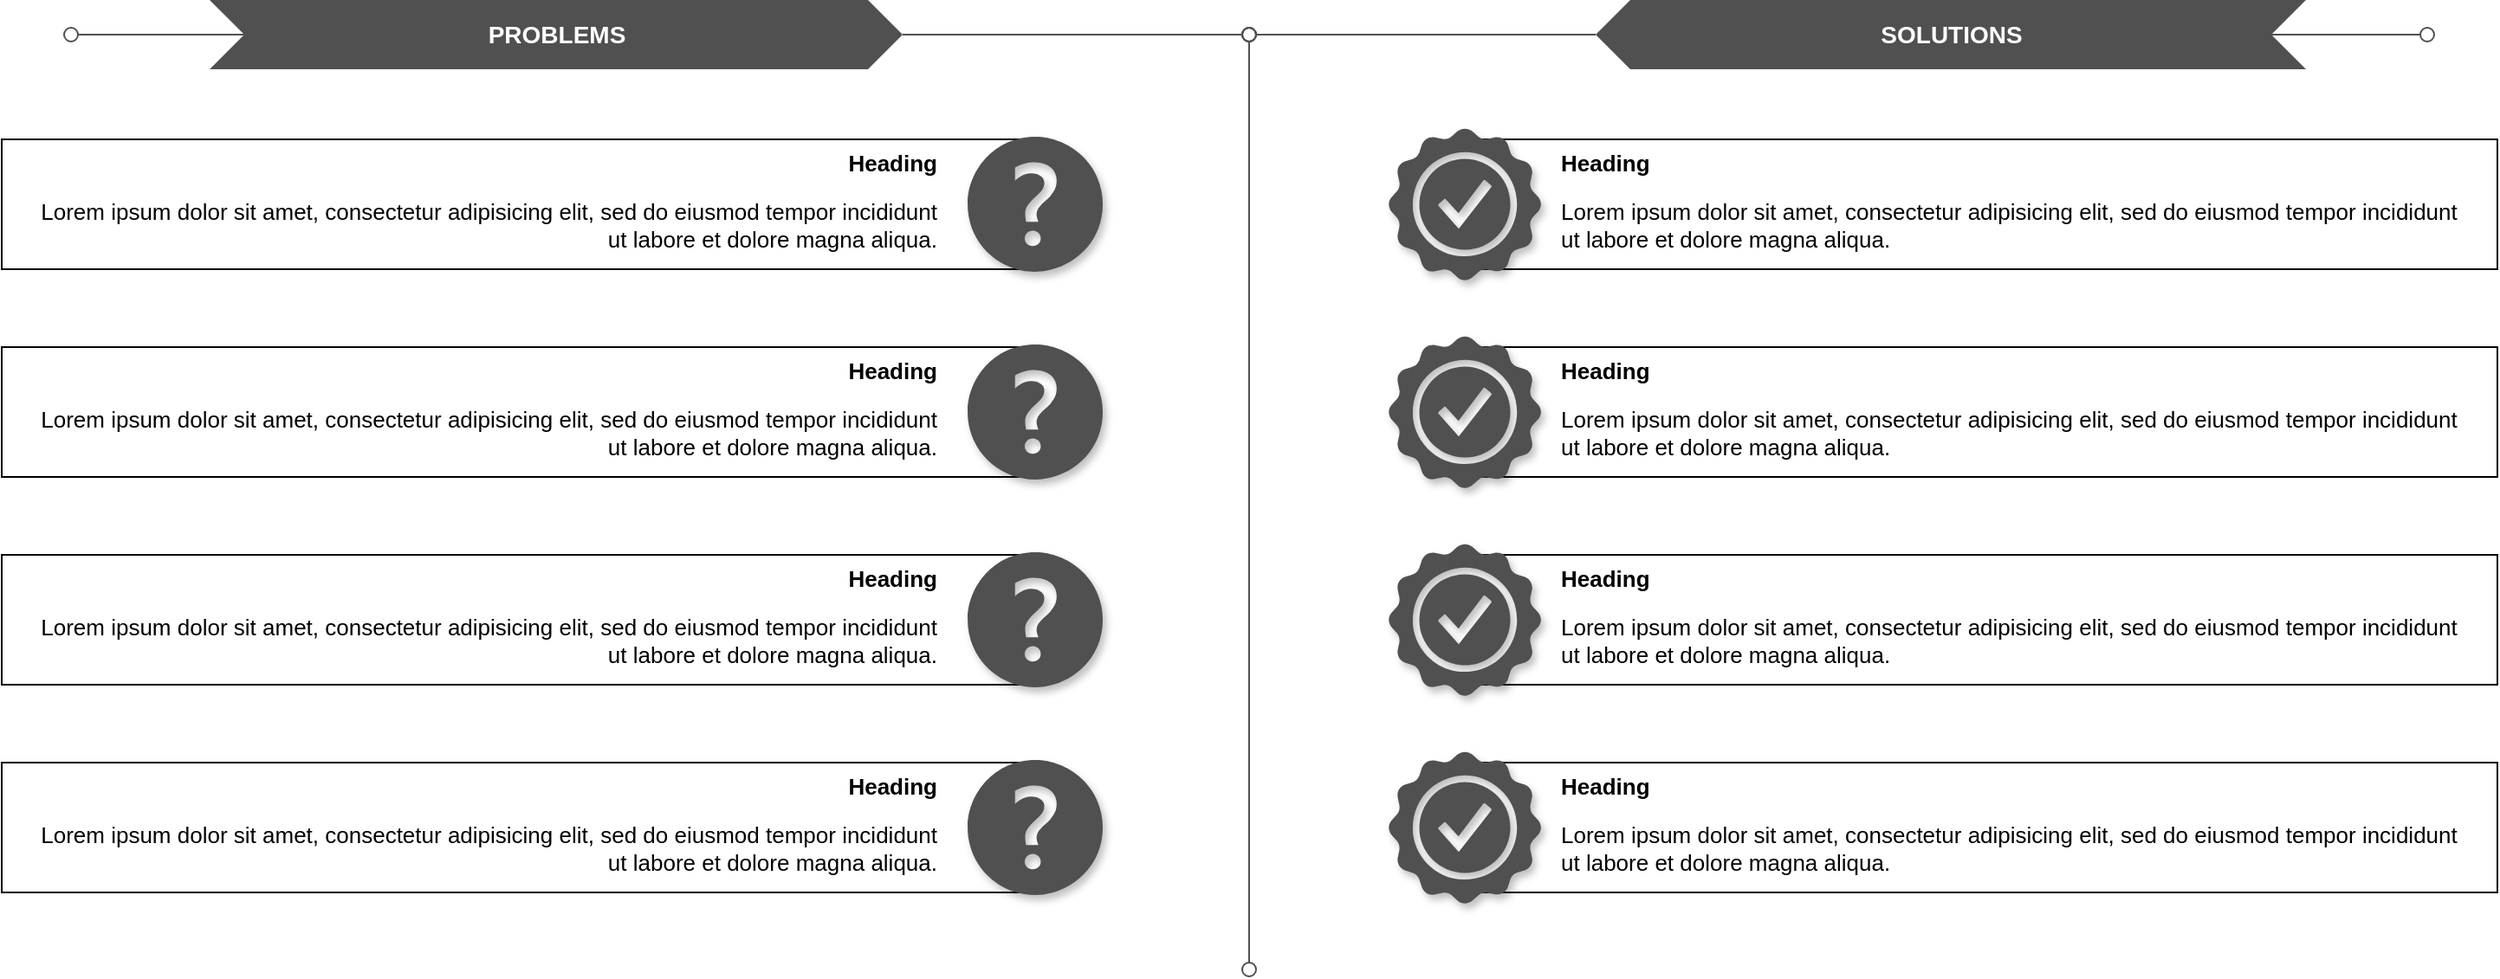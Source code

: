 <mxfile version="21.6.9" type="device">
  <diagram id="xTSzF1Y8C1FBbSL_Nn3y" name="infographic template">
    <mxGraphModel dx="2745" dy="1232" grid="1" gridSize="10" guides="1" tooltips="1" connect="1" arrows="1" fold="1" page="0" pageScale="1" pageWidth="827" pageHeight="1169" math="0" shadow="0">
      <root>
        <mxCell id="0" />
        <mxCell id="1" parent="0" />
        <mxCell id="-Qo6ny7VMxzwra4Ndyv7-15" value="" style="endArrow=oval;html=1;rounded=0;fontSize=12;startSize=8;endSize=8;curved=1;startArrow=oval;startFill=0;endFill=0;strokeColor=#505050;" parent="1" target="-Qo6ny7VMxzwra4Ndyv7-49" edge="1">
          <mxGeometry width="50" height="50" relative="1" as="geometry">
            <mxPoint x="120" y="440" as="sourcePoint" />
            <mxPoint x="120" y="-40" as="targetPoint" />
          </mxGeometry>
        </mxCell>
        <mxCell id="-Qo6ny7VMxzwra4Ndyv7-16" value="" style="group" parent="1" vertex="1" connectable="0">
          <mxGeometry x="200" y="-46.5" width="640.5" height="89" as="geometry" />
        </mxCell>
        <mxCell id="-Qo6ny7VMxzwra4Ndyv7-9" value="" style="shape=partialRectangle;whiteSpace=wrap;html=1;bottom=1;right=1;left=1;top=0;fillColor=default;routingCenterX=-0.5;fontSize=16;rotation=-90;shadow=0;" parent="-Qo6ny7VMxzwra4Ndyv7-16" vertex="1">
          <mxGeometry x="305" y="-253.5" width="75" height="596" as="geometry" />
        </mxCell>
        <mxCell id="-Qo6ny7VMxzwra4Ndyv7-5" value="" style="pointerEvents=1;shadow=1;dashed=0;html=1;strokeColor=none;fillColor=#505050;labelPosition=center;verticalLabelPosition=bottom;verticalAlign=top;outlineConnect=0;align=center;shape=mxgraph.office.concepts.best_practices;fontSize=16;aspect=fixed;" parent="-Qo6ny7VMxzwra4Ndyv7-16" vertex="1">
          <mxGeometry width="89" height="89" as="geometry" />
        </mxCell>
        <mxCell id="-Qo6ny7VMxzwra4Ndyv7-14" value="&lt;h1 style=&quot;font-size: 13px;&quot;&gt;Heading&lt;/h1&gt;&lt;p style=&quot;font-size: 13px;&quot;&gt;Lorem ipsum dolor sit amet, consectetur adipisicing elit, sed do eiusmod tempor incididunt ut labore et dolore magna aliqua.&lt;/p&gt;" style="text;html=1;strokeColor=none;fillColor=none;spacing=5;spacingTop=-20;whiteSpace=wrap;overflow=hidden;rounded=0;fontSize=13;align=left;" parent="-Qo6ny7VMxzwra4Ndyv7-16" vertex="1">
          <mxGeometry x="95" y="14.5" width="532" height="60" as="geometry" />
        </mxCell>
        <mxCell id="-Qo6ny7VMxzwra4Ndyv7-17" value="" style="group" parent="1" vertex="1" connectable="0">
          <mxGeometry x="-600" y="-41" width="635.5" height="78" as="geometry" />
        </mxCell>
        <mxCell id="-Qo6ny7VMxzwra4Ndyv7-10" value="" style="shape=partialRectangle;whiteSpace=wrap;html=1;bottom=1;right=1;left=1;top=0;fillColor=default;routingCenterX=-0.5;fontSize=16;rotation=90;shadow=0;" parent="-Qo6ny7VMxzwra4Ndyv7-17" vertex="1">
          <mxGeometry x="260.5" y="-259" width="75" height="596" as="geometry" />
        </mxCell>
        <mxCell id="-Qo6ny7VMxzwra4Ndyv7-6" value="" style="sketch=0;pointerEvents=1;shadow=1;dashed=0;html=1;strokeColor=none;fillColor=#505050;labelPosition=center;verticalLabelPosition=bottom;verticalAlign=top;outlineConnect=0;align=center;shape=mxgraph.office.concepts.help;fontSize=16;aspect=fixed;" parent="-Qo6ny7VMxzwra4Ndyv7-17" vertex="1">
          <mxGeometry x="557.5" width="78" height="78" as="geometry" />
        </mxCell>
        <mxCell id="-Qo6ny7VMxzwra4Ndyv7-13" value="&lt;h1 style=&quot;font-size: 13px;&quot;&gt;Heading&lt;/h1&gt;&lt;p style=&quot;font-size: 13px;&quot;&gt;Lorem ipsum dolor sit amet, consectetur adipisicing elit, sed do eiusmod tempor incididunt ut labore et dolore magna aliqua.&lt;/p&gt;" style="text;html=1;strokeColor=none;fillColor=none;spacing=5;spacingTop=-20;whiteSpace=wrap;overflow=hidden;rounded=0;fontSize=13;align=right;" parent="-Qo6ny7VMxzwra4Ndyv7-17" vertex="1">
          <mxGeometry x="12.5" y="9" width="532" height="60" as="geometry" />
        </mxCell>
        <mxCell id="-Qo6ny7VMxzwra4Ndyv7-18" value="" style="group" parent="1" vertex="1" connectable="0">
          <mxGeometry x="200" y="73.5" width="640.5" height="89" as="geometry" />
        </mxCell>
        <mxCell id="-Qo6ny7VMxzwra4Ndyv7-19" value="" style="shape=partialRectangle;whiteSpace=wrap;html=1;bottom=1;right=1;left=1;top=0;fillColor=default;routingCenterX=-0.5;fontSize=16;rotation=-90;shadow=0;" parent="-Qo6ny7VMxzwra4Ndyv7-18" vertex="1">
          <mxGeometry x="305" y="-253.5" width="75" height="596" as="geometry" />
        </mxCell>
        <mxCell id="-Qo6ny7VMxzwra4Ndyv7-20" value="" style="pointerEvents=1;shadow=1;dashed=0;html=1;strokeColor=none;fillColor=#505050;labelPosition=center;verticalLabelPosition=bottom;verticalAlign=top;outlineConnect=0;align=center;shape=mxgraph.office.concepts.best_practices;fontSize=16;aspect=fixed;" parent="-Qo6ny7VMxzwra4Ndyv7-18" vertex="1">
          <mxGeometry width="89" height="89" as="geometry" />
        </mxCell>
        <mxCell id="-Qo6ny7VMxzwra4Ndyv7-21" value="&lt;h1 style=&quot;font-size: 13px;&quot;&gt;Heading&lt;/h1&gt;&lt;p style=&quot;font-size: 13px;&quot;&gt;Lorem ipsum dolor sit amet, consectetur adipisicing elit, sed do eiusmod tempor incididunt ut labore et dolore magna aliqua.&lt;/p&gt;" style="text;html=1;strokeColor=none;fillColor=none;spacing=5;spacingTop=-20;whiteSpace=wrap;overflow=hidden;rounded=0;fontSize=13;align=left;" parent="-Qo6ny7VMxzwra4Ndyv7-18" vertex="1">
          <mxGeometry x="95" y="14.5" width="532" height="60" as="geometry" />
        </mxCell>
        <mxCell id="-Qo6ny7VMxzwra4Ndyv7-22" value="" style="group" parent="1" vertex="1" connectable="0">
          <mxGeometry x="200" y="193.5" width="640.5" height="89" as="geometry" />
        </mxCell>
        <mxCell id="-Qo6ny7VMxzwra4Ndyv7-23" value="" style="shape=partialRectangle;whiteSpace=wrap;html=1;bottom=1;right=1;left=1;top=0;fillColor=default;routingCenterX=-0.5;fontSize=16;rotation=-90;shadow=0;" parent="-Qo6ny7VMxzwra4Ndyv7-22" vertex="1">
          <mxGeometry x="305" y="-253.5" width="75" height="596" as="geometry" />
        </mxCell>
        <mxCell id="-Qo6ny7VMxzwra4Ndyv7-24" value="" style="pointerEvents=1;shadow=1;dashed=0;html=1;strokeColor=none;fillColor=#505050;labelPosition=center;verticalLabelPosition=bottom;verticalAlign=top;outlineConnect=0;align=center;shape=mxgraph.office.concepts.best_practices;fontSize=16;aspect=fixed;" parent="-Qo6ny7VMxzwra4Ndyv7-22" vertex="1">
          <mxGeometry width="89" height="89" as="geometry" />
        </mxCell>
        <mxCell id="-Qo6ny7VMxzwra4Ndyv7-25" value="&lt;h1 style=&quot;font-size: 13px;&quot;&gt;Heading&lt;/h1&gt;&lt;p style=&quot;font-size: 13px;&quot;&gt;Lorem ipsum dolor sit amet, consectetur adipisicing elit, sed do eiusmod tempor incididunt ut labore et dolore magna aliqua.&lt;/p&gt;" style="text;html=1;strokeColor=none;fillColor=none;spacing=5;spacingTop=-20;whiteSpace=wrap;overflow=hidden;rounded=0;fontSize=13;align=left;" parent="-Qo6ny7VMxzwra4Ndyv7-22" vertex="1">
          <mxGeometry x="95" y="14.5" width="532" height="60" as="geometry" />
        </mxCell>
        <mxCell id="-Qo6ny7VMxzwra4Ndyv7-26" value="" style="group" parent="1" vertex="1" connectable="0">
          <mxGeometry x="200" y="313.5" width="640.5" height="89" as="geometry" />
        </mxCell>
        <mxCell id="-Qo6ny7VMxzwra4Ndyv7-27" value="" style="shape=partialRectangle;whiteSpace=wrap;html=1;bottom=1;right=1;left=1;top=0;fillColor=default;routingCenterX=-0.5;fontSize=16;rotation=-90;shadow=0;" parent="-Qo6ny7VMxzwra4Ndyv7-26" vertex="1">
          <mxGeometry x="305" y="-253.5" width="75" height="596" as="geometry" />
        </mxCell>
        <mxCell id="-Qo6ny7VMxzwra4Ndyv7-28" value="" style="pointerEvents=1;shadow=1;dashed=0;html=1;strokeColor=none;fillColor=#505050;labelPosition=center;verticalLabelPosition=bottom;verticalAlign=top;outlineConnect=0;align=center;shape=mxgraph.office.concepts.best_practices;fontSize=16;aspect=fixed;" parent="-Qo6ny7VMxzwra4Ndyv7-26" vertex="1">
          <mxGeometry width="89" height="89" as="geometry" />
        </mxCell>
        <mxCell id="-Qo6ny7VMxzwra4Ndyv7-29" value="&lt;h1 style=&quot;font-size: 13px;&quot;&gt;Heading&lt;/h1&gt;&lt;p style=&quot;font-size: 13px;&quot;&gt;Lorem ipsum dolor sit amet, consectetur adipisicing elit, sed do eiusmod tempor incididunt ut labore et dolore magna aliqua.&lt;/p&gt;" style="text;html=1;strokeColor=none;fillColor=none;spacing=5;spacingTop=-20;whiteSpace=wrap;overflow=hidden;rounded=0;fontSize=13;align=left;" parent="-Qo6ny7VMxzwra4Ndyv7-26" vertex="1">
          <mxGeometry x="95" y="14.5" width="532" height="60" as="geometry" />
        </mxCell>
        <mxCell id="-Qo6ny7VMxzwra4Ndyv7-34" value="" style="group" parent="1" vertex="1" connectable="0">
          <mxGeometry x="-600" y="79" width="635.5" height="78" as="geometry" />
        </mxCell>
        <mxCell id="-Qo6ny7VMxzwra4Ndyv7-35" value="" style="shape=partialRectangle;whiteSpace=wrap;html=1;bottom=1;right=1;left=1;top=0;fillColor=default;routingCenterX=-0.5;fontSize=16;rotation=90;shadow=0;" parent="-Qo6ny7VMxzwra4Ndyv7-34" vertex="1">
          <mxGeometry x="260.5" y="-259" width="75" height="596" as="geometry" />
        </mxCell>
        <mxCell id="-Qo6ny7VMxzwra4Ndyv7-36" value="" style="sketch=0;pointerEvents=1;shadow=1;dashed=0;html=1;strokeColor=none;fillColor=#505050;labelPosition=center;verticalLabelPosition=bottom;verticalAlign=top;outlineConnect=0;align=center;shape=mxgraph.office.concepts.help;fontSize=16;aspect=fixed;" parent="-Qo6ny7VMxzwra4Ndyv7-34" vertex="1">
          <mxGeometry x="557.5" width="78" height="78" as="geometry" />
        </mxCell>
        <mxCell id="-Qo6ny7VMxzwra4Ndyv7-37" value="&lt;h1 style=&quot;font-size: 13px;&quot;&gt;Heading&lt;/h1&gt;&lt;p style=&quot;font-size: 13px;&quot;&gt;Lorem ipsum dolor sit amet, consectetur adipisicing elit, sed do eiusmod tempor incididunt ut labore et dolore magna aliqua.&lt;/p&gt;" style="text;html=1;strokeColor=none;fillColor=none;spacing=5;spacingTop=-20;whiteSpace=wrap;overflow=hidden;rounded=0;fontSize=13;align=right;" parent="-Qo6ny7VMxzwra4Ndyv7-34" vertex="1">
          <mxGeometry x="12.5" y="9" width="532" height="60" as="geometry" />
        </mxCell>
        <mxCell id="-Qo6ny7VMxzwra4Ndyv7-38" value="" style="group" parent="1" vertex="1" connectable="0">
          <mxGeometry x="-600" y="199" width="635.5" height="78" as="geometry" />
        </mxCell>
        <mxCell id="-Qo6ny7VMxzwra4Ndyv7-39" value="" style="shape=partialRectangle;whiteSpace=wrap;html=1;bottom=1;right=1;left=1;top=0;fillColor=default;routingCenterX=-0.5;fontSize=16;rotation=90;shadow=0;" parent="-Qo6ny7VMxzwra4Ndyv7-38" vertex="1">
          <mxGeometry x="260.5" y="-259" width="75" height="596" as="geometry" />
        </mxCell>
        <mxCell id="-Qo6ny7VMxzwra4Ndyv7-40" value="" style="sketch=0;pointerEvents=1;shadow=1;dashed=0;html=1;strokeColor=none;fillColor=#505050;labelPosition=center;verticalLabelPosition=bottom;verticalAlign=top;outlineConnect=0;align=center;shape=mxgraph.office.concepts.help;fontSize=16;aspect=fixed;" parent="-Qo6ny7VMxzwra4Ndyv7-38" vertex="1">
          <mxGeometry x="557.5" width="78" height="78" as="geometry" />
        </mxCell>
        <mxCell id="-Qo6ny7VMxzwra4Ndyv7-41" value="&lt;h1 style=&quot;font-size: 13px;&quot;&gt;Heading&lt;/h1&gt;&lt;p style=&quot;font-size: 13px;&quot;&gt;Lorem ipsum dolor sit amet, consectetur adipisicing elit, sed do eiusmod tempor incididunt ut labore et dolore magna aliqua.&lt;/p&gt;" style="text;html=1;strokeColor=none;fillColor=none;spacing=5;spacingTop=-20;whiteSpace=wrap;overflow=hidden;rounded=0;fontSize=13;align=right;" parent="-Qo6ny7VMxzwra4Ndyv7-38" vertex="1">
          <mxGeometry x="12.5" y="9" width="532" height="60" as="geometry" />
        </mxCell>
        <mxCell id="-Qo6ny7VMxzwra4Ndyv7-42" value="" style="group" parent="1" vertex="1" connectable="0">
          <mxGeometry x="-600" y="319" width="635.5" height="78" as="geometry" />
        </mxCell>
        <mxCell id="-Qo6ny7VMxzwra4Ndyv7-43" value="" style="shape=partialRectangle;whiteSpace=wrap;html=1;bottom=1;right=1;left=1;top=0;fillColor=default;routingCenterX=-0.5;fontSize=16;rotation=90;shadow=0;" parent="-Qo6ny7VMxzwra4Ndyv7-42" vertex="1">
          <mxGeometry x="260.5" y="-259" width="75" height="596" as="geometry" />
        </mxCell>
        <mxCell id="-Qo6ny7VMxzwra4Ndyv7-44" value="" style="sketch=0;pointerEvents=1;shadow=1;dashed=0;html=1;strokeColor=none;fillColor=#505050;labelPosition=center;verticalLabelPosition=bottom;verticalAlign=top;outlineConnect=0;align=center;shape=mxgraph.office.concepts.help;fontSize=16;aspect=fixed;" parent="-Qo6ny7VMxzwra4Ndyv7-42" vertex="1">
          <mxGeometry x="557.5" width="78" height="78" as="geometry" />
        </mxCell>
        <mxCell id="-Qo6ny7VMxzwra4Ndyv7-45" value="&lt;h1 style=&quot;font-size: 13px;&quot;&gt;Heading&lt;/h1&gt;&lt;p style=&quot;font-size: 13px;&quot;&gt;Lorem ipsum dolor sit amet, consectetur adipisicing elit, sed do eiusmod tempor incididunt ut labore et dolore magna aliqua.&lt;/p&gt;" style="text;html=1;strokeColor=none;fillColor=none;spacing=5;spacingTop=-20;whiteSpace=wrap;overflow=hidden;rounded=0;fontSize=13;align=right;" parent="-Qo6ny7VMxzwra4Ndyv7-42" vertex="1">
          <mxGeometry x="12.5" y="9" width="532" height="60" as="geometry" />
        </mxCell>
        <mxCell id="-Qo6ny7VMxzwra4Ndyv7-51" style="edgeStyle=none;curved=1;rounded=0;orthogonalLoop=1;jettySize=auto;html=1;exitX=0;exitY=0;exitDx=20;exitDy=20;exitPerimeter=0;fontSize=12;startSize=8;endSize=8;endArrow=oval;endFill=0;targetPerimeterSpacing=0;sourcePerimeterSpacing=0;strokeColor=#505050;" parent="1" source="-Qo6ny7VMxzwra4Ndyv7-46" edge="1">
          <mxGeometry relative="1" as="geometry">
            <mxPoint x="-560" y="-100" as="targetPoint" />
          </mxGeometry>
        </mxCell>
        <mxCell id="-Qo6ny7VMxzwra4Ndyv7-46" value="PROBLEMS" style="html=1;shape=mxgraph.infographic.ribbonSimple;notch1=20;notch2=20;fillColor=#505050;strokeColor=none;align=center;verticalAlign=middle;fontColor=#ffffff;fontSize=14;fontStyle=1;" parent="1" vertex="1">
          <mxGeometry x="-480" y="-120" width="400" height="40" as="geometry" />
        </mxCell>
        <mxCell id="-Qo6ny7VMxzwra4Ndyv7-52" style="edgeStyle=none;curved=1;rounded=0;orthogonalLoop=1;jettySize=auto;html=1;fontSize=12;startSize=8;endSize=8;endArrow=oval;endFill=0;sourcePerimeterSpacing=-20;strokeColor=#505050;" parent="1" source="-Qo6ny7VMxzwra4Ndyv7-47" edge="1">
          <mxGeometry relative="1" as="geometry">
            <mxPoint x="800" y="-100" as="targetPoint" />
          </mxGeometry>
        </mxCell>
        <mxCell id="-Qo6ny7VMxzwra4Ndyv7-47" value="SOLUTIONS" style="html=1;shape=mxgraph.infographic.ribbonSimple;notch1=20;notch2=20;fillColor=#505050;strokeColor=none;align=center;verticalAlign=middle;fontColor=#ffffff;fontSize=14;fontStyle=1;flipH=1;" parent="1" vertex="1">
          <mxGeometry x="320" y="-120" width="410" height="40" as="geometry" />
        </mxCell>
        <mxCell id="-Qo6ny7VMxzwra4Ndyv7-48" value="" style="endArrow=none;html=1;rounded=0;fontSize=12;startSize=8;endSize=8;curved=1;entryX=1;entryY=0.5;entryDx=0;entryDy=0;entryPerimeter=0;strokeColor=#505050;startArrow=oval;startFill=0;" parent="1" source="-Qo6ny7VMxzwra4Ndyv7-49" target="-Qo6ny7VMxzwra4Ndyv7-46" edge="1">
          <mxGeometry width="50" height="50" relative="1" as="geometry">
            <mxPoint x="60" y="-70" as="sourcePoint" />
            <mxPoint x="110" y="60" as="targetPoint" />
          </mxGeometry>
        </mxCell>
        <mxCell id="-Qo6ny7VMxzwra4Ndyv7-49" value="" style="shape=waypoint;sketch=0;fillStyle=solid;size=6;pointerEvents=1;points=[];fillColor=none;resizable=0;rotatable=0;perimeter=centerPerimeter;snapToPoint=1;fontSize=16;strokeColor=none;" parent="1" vertex="1">
          <mxGeometry x="110" y="-110" width="20" height="20" as="geometry" />
        </mxCell>
        <mxCell id="-Qo6ny7VMxzwra4Ndyv7-50" value="" style="endArrow=none;html=1;rounded=0;fontSize=12;startSize=8;endSize=8;curved=1;entryX=1;entryY=0.5;entryDx=0;entryDy=0;entryPerimeter=0;strokeColor=#505050;endFill=0;sourcePerimeterSpacing=0;targetPerimeterSpacing=0;startArrow=oval;startFill=0;" parent="1" source="-Qo6ny7VMxzwra4Ndyv7-49" target="-Qo6ny7VMxzwra4Ndyv7-47" edge="1">
          <mxGeometry width="50" height="50" relative="1" as="geometry">
            <mxPoint x="130" y="-90" as="sourcePoint" />
            <mxPoint x="-70" y="-90" as="targetPoint" />
            <Array as="points">
              <mxPoint x="220" y="-100" />
            </Array>
          </mxGeometry>
        </mxCell>
      </root>
    </mxGraphModel>
  </diagram>
</mxfile>

